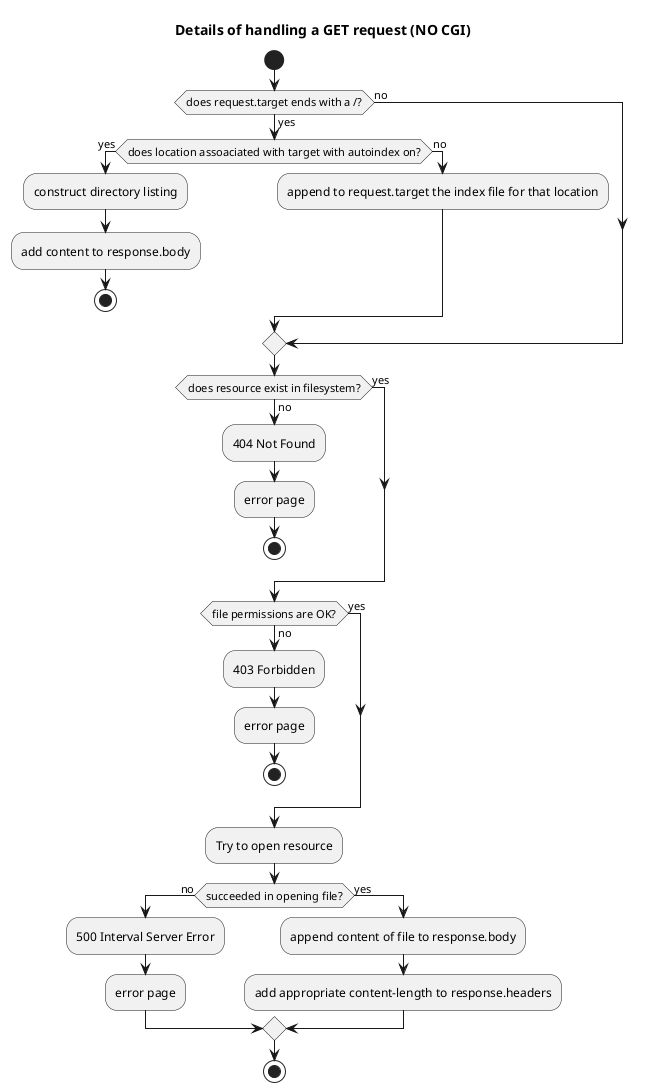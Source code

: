 @startuml

title Details of handling a GET request (NO CGI)

start

if (does request.target ends with a /?) then (yes)
	if (does location assoaciated with target with autoindex on?) then (yes)
		:construct directory listing;
		:add content to response.body;
		stop
	else (no)
		:append to request.target the index file for that location;
	endif
else (no)
endif

if (does resource exist in filesystem?) then (no)
	:404 Not Found;
	:error page;
	stop
else (yes)
endif

if (file permissions are OK?) then (no)
		:403 Forbidden;
		:error page;
		stop
	else (yes)
endif

:Try to open resource;
if (succeeded in opening file?) then (no)
	:500 Interval Server Error;
	:error page;
else (yes)
	:append content of file to response.body;
	:add appropriate content-length to response.headers;
endif

stop

@enduml
